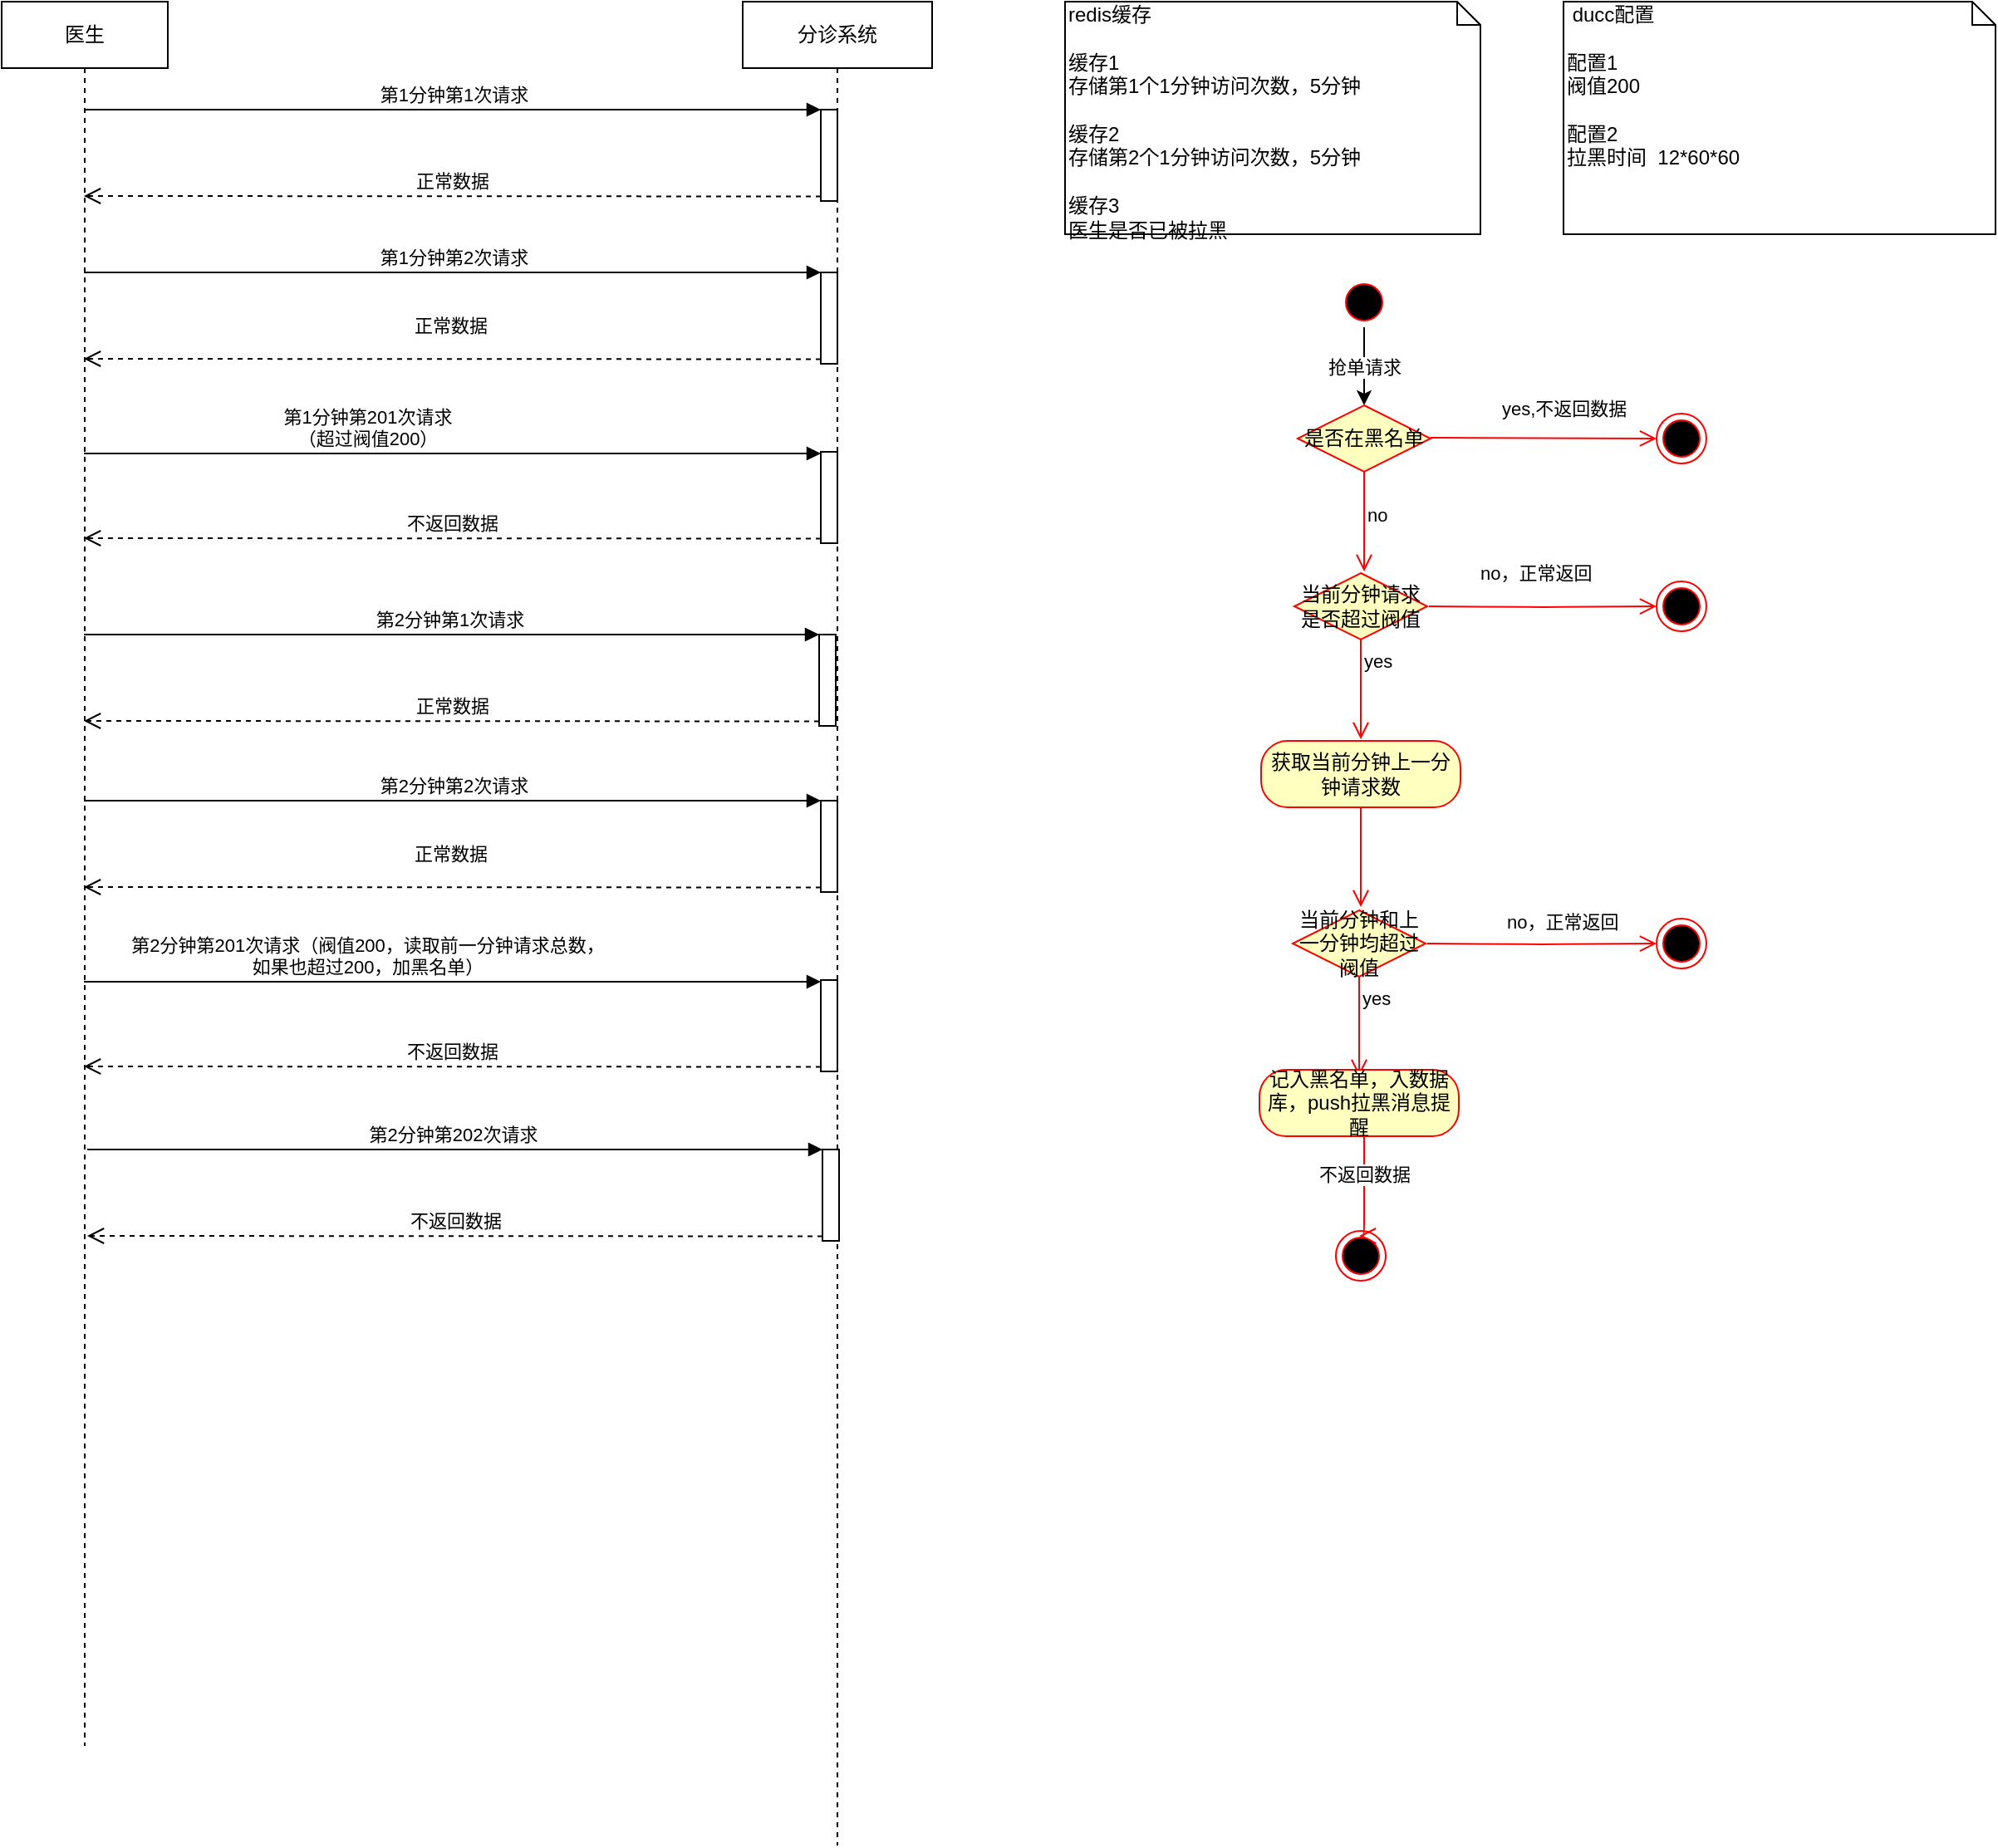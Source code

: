 <mxfile version="10.8.2" type="github"><diagram id="D9HY3S7aQsXVV2-LzzFQ" name="ÃÂ§ÃÂ¬ÃÂ¬ 1 ÃÂ©ÃÂ¡ÃÂµ"><mxGraphModel dx="1394" dy="764" grid="1" gridSize="10" guides="1" tooltips="1" connect="1" arrows="1" fold="1" page="1" pageScale="1" pageWidth="827" pageHeight="1169" math="0" shadow="0"><root><mxCell id="0"/><mxCell id="1" parent="0"/><mxCell id="3_S_9Y0ZHA4KT5NKIvO9-1" value="医生" style="shape=umlLifeline;perimeter=lifelinePerimeter;whiteSpace=wrap;html=1;container=1;collapsible=0;recursiveResize=0;outlineConnect=0;" parent="1" vertex="1"><mxGeometry x="20" y="50" width="100" height="1050" as="geometry"/></mxCell><mxCell id="3_S_9Y0ZHA4KT5NKIvO9-2" value="分诊系统" style="shape=umlLifeline;perimeter=lifelinePerimeter;whiteSpace=wrap;html=1;container=1;collapsible=0;recursiveResize=0;outlineConnect=0;" parent="1" vertex="1"><mxGeometry x="466" y="50" width="114" height="1110" as="geometry"/></mxCell><mxCell id="3_S_9Y0ZHA4KT5NKIvO9-4" value="" style="html=1;points=[];perimeter=orthogonalPerimeter;" parent="3_S_9Y0ZHA4KT5NKIvO9-2" vertex="1"><mxGeometry x="47" y="65" width="10" height="55" as="geometry"/></mxCell><mxCell id="3_S_9Y0ZHA4KT5NKIvO9-64" value="" style="html=1;points=[];perimeter=orthogonalPerimeter;labelBackgroundColor=none;" parent="3_S_9Y0ZHA4KT5NKIvO9-2" vertex="1"><mxGeometry x="47" y="163" width="10" height="55" as="geometry"/></mxCell><mxCell id="3_S_9Y0ZHA4KT5NKIvO9-71" value="" style="html=1;points=[];perimeter=orthogonalPerimeter;labelBackgroundColor=none;" parent="3_S_9Y0ZHA4KT5NKIvO9-2" vertex="1"><mxGeometry x="47" y="271" width="10" height="55" as="geometry"/></mxCell><mxCell id="3_S_9Y0ZHA4KT5NKIvO9-5" value="第1分钟第1次请求" style="html=1;verticalAlign=bottom;endArrow=block;entryX=0;entryY=0;" parent="1" target="3_S_9Y0ZHA4KT5NKIvO9-4" edge="1"><mxGeometry x="0.001" relative="1" as="geometry"><mxPoint x="69.5" y="115" as="sourcePoint"/><mxPoint as="offset"/></mxGeometry></mxCell><mxCell id="3_S_9Y0ZHA4KT5NKIvO9-6" value="正常数据" style="html=1;verticalAlign=bottom;endArrow=open;dashed=1;endSize=8;exitX=0;exitY=0.95;" parent="1" source="3_S_9Y0ZHA4KT5NKIvO9-4" edge="1"><mxGeometry relative="1" as="geometry"><mxPoint x="69.5" y="167" as="targetPoint"/></mxGeometry></mxCell><mxCell id="3_S_9Y0ZHA4KT5NKIvO9-16" value="&amp;nbsp;ducc配置&lt;br&gt;&lt;br&gt;配置1&lt;br&gt;阀值200&lt;br&gt;&lt;br&gt;配置2&lt;br&gt;拉黑时间&amp;nbsp; 12*60*60&lt;br&gt;" style="shape=note;whiteSpace=wrap;html=1;size=14;verticalAlign=top;align=left;spacingTop=-6;" parent="1" vertex="1"><mxGeometry x="960" y="50" width="260" height="140" as="geometry"/></mxCell><mxCell id="3_S_9Y0ZHA4KT5NKIvO9-17" value="redis缓存&lt;br&gt;&lt;br&gt;缓存1&lt;br&gt;存储第1个1分钟访问次数，5分钟&lt;br&gt;&lt;br&gt;缓存2&lt;br&gt;存储第2个1分钟访问次数，5分钟&lt;br&gt;&lt;br&gt;缓存3&lt;br&gt;医生是否已被拉黑&lt;br&gt;&lt;br&gt;" style="shape=note;whiteSpace=wrap;html=1;size=14;verticalAlign=top;align=left;spacingTop=-6;" parent="1" vertex="1"><mxGeometry x="660" y="50" width="250" height="140" as="geometry"/></mxCell><mxCell id="3_S_9Y0ZHA4KT5NKIvO9-65" value="第1分钟第2次请求" style="html=1;verticalAlign=bottom;endArrow=block;entryX=0;entryY=0;" parent="1" target="3_S_9Y0ZHA4KT5NKIvO9-64" edge="1"><mxGeometry relative="1" as="geometry"><mxPoint x="69.5" y="213" as="sourcePoint"/></mxGeometry></mxCell><mxCell id="3_S_9Y0ZHA4KT5NKIvO9-66" value="正常数据" style="html=1;verticalAlign=bottom;endArrow=open;dashed=1;endSize=8;exitX=0;exitY=0.95;" parent="1" source="3_S_9Y0ZHA4KT5NKIvO9-64" edge="1"><mxGeometry x="0.006" y="-11" relative="1" as="geometry"><mxPoint x="69.5" y="265" as="targetPoint"/><mxPoint as="offset"/></mxGeometry></mxCell><mxCell id="3_S_9Y0ZHA4KT5NKIvO9-72" value="第1分钟第201次请求&lt;br&gt;（超过阀值200）" style="html=1;verticalAlign=bottom;endArrow=block;entryX=0;entryY=0;" parent="1" edge="1"><mxGeometry x="-0.231" relative="1" as="geometry"><mxPoint x="69.5" y="322" as="sourcePoint"/><mxPoint as="offset"/><mxPoint x="513" y="322" as="targetPoint"/></mxGeometry></mxCell><mxCell id="3_S_9Y0ZHA4KT5NKIvO9-73" value="不返回数据" style="html=1;verticalAlign=bottom;endArrow=open;dashed=1;endSize=8;exitX=0;exitY=0.95;" parent="1" source="3_S_9Y0ZHA4KT5NKIvO9-71" edge="1"><mxGeometry relative="1" as="geometry"><mxPoint x="69.5" y="373" as="targetPoint"/></mxGeometry></mxCell><mxCell id="3_S_9Y0ZHA4KT5NKIvO9-85" value="" style="html=1;points=[];perimeter=orthogonalPerimeter;" parent="1" vertex="1"><mxGeometry x="512" y="431" width="10" height="55" as="geometry"/></mxCell><mxCell id="3_S_9Y0ZHA4KT5NKIvO9-88" value="第2分钟第1次请求&amp;nbsp;" style="html=1;verticalAlign=bottom;endArrow=block;entryX=0;entryY=0;" parent="1" target="3_S_9Y0ZHA4KT5NKIvO9-85" edge="1"><mxGeometry x="0.001" relative="1" as="geometry"><mxPoint x="69.5" y="431" as="sourcePoint"/><mxPoint as="offset"/></mxGeometry></mxCell><mxCell id="3_S_9Y0ZHA4KT5NKIvO9-89" value="正常数据" style="html=1;verticalAlign=bottom;endArrow=open;dashed=1;endSize=8;exitX=0;exitY=0.95;" parent="1" source="3_S_9Y0ZHA4KT5NKIvO9-85" edge="1"><mxGeometry relative="1" as="geometry"><mxPoint x="69.5" y="483" as="targetPoint"/></mxGeometry></mxCell><mxCell id="oFfAv4Uu9wYRbZK3k-59-1" value="" style="html=1;points=[];perimeter=orthogonalPerimeter;labelBackgroundColor=none;" parent="1" vertex="1"><mxGeometry x="513" y="531" width="10" height="55" as="geometry"/></mxCell><mxCell id="oFfAv4Uu9wYRbZK3k-59-2" value="" style="html=1;points=[];perimeter=orthogonalPerimeter;labelBackgroundColor=none;" parent="1" vertex="1"><mxGeometry x="513" y="639" width="10" height="55" as="geometry"/></mxCell><mxCell id="oFfAv4Uu9wYRbZK3k-59-3" value="第2分钟第2次请求" style="html=1;verticalAlign=bottom;endArrow=block;entryX=0;entryY=0;" parent="1" target="oFfAv4Uu9wYRbZK3k-59-1" edge="1"><mxGeometry relative="1" as="geometry"><mxPoint x="69.5" y="531" as="sourcePoint"/></mxGeometry></mxCell><mxCell id="oFfAv4Uu9wYRbZK3k-59-4" value="正常数据" style="html=1;verticalAlign=bottom;endArrow=open;dashed=1;endSize=8;exitX=0;exitY=0.95;" parent="1" source="oFfAv4Uu9wYRbZK3k-59-1" edge="1"><mxGeometry x="0.006" y="-11" relative="1" as="geometry"><mxPoint x="69.5" y="583" as="targetPoint"/><mxPoint as="offset"/></mxGeometry></mxCell><mxCell id="oFfAv4Uu9wYRbZK3k-59-5" value="第2分钟第201次请求（阀值200，读取前一分钟请求总数，&lt;br&gt;如果也超过200，加黑名单）" style="html=1;verticalAlign=bottom;endArrow=block;entryX=0;entryY=0;" parent="1" edge="1"><mxGeometry x="-0.231" relative="1" as="geometry"><mxPoint x="69.5" y="640" as="sourcePoint"/><mxPoint as="offset"/><mxPoint x="513" y="640" as="targetPoint"/></mxGeometry></mxCell><mxCell id="oFfAv4Uu9wYRbZK3k-59-6" value="不返回数据" style="html=1;verticalAlign=bottom;endArrow=open;dashed=1;endSize=8;exitX=0;exitY=0.95;" parent="1" source="oFfAv4Uu9wYRbZK3k-59-2" edge="1"><mxGeometry relative="1" as="geometry"><mxPoint x="69.5" y="691" as="targetPoint"/></mxGeometry></mxCell><mxCell id="2ilzI2ZmRs8EMUeOHaRq-1" value="" style="html=1;points=[];perimeter=orthogonalPerimeter;" parent="1" vertex="1"><mxGeometry x="514" y="741" width="10" height="55" as="geometry"/></mxCell><mxCell id="2ilzI2ZmRs8EMUeOHaRq-2" value="第2分钟第202次请求&amp;nbsp;" style="html=1;verticalAlign=bottom;endArrow=block;entryX=0;entryY=0;" parent="1" target="2ilzI2ZmRs8EMUeOHaRq-1" edge="1"><mxGeometry x="0.001" relative="1" as="geometry"><mxPoint x="71.5" y="741" as="sourcePoint"/><mxPoint as="offset"/></mxGeometry></mxCell><mxCell id="2ilzI2ZmRs8EMUeOHaRq-3" value="不返回数据" style="html=1;verticalAlign=bottom;endArrow=open;dashed=1;endSize=8;exitX=0;exitY=0.95;" parent="1" source="2ilzI2ZmRs8EMUeOHaRq-1" edge="1"><mxGeometry relative="1" as="geometry"><mxPoint x="71.5" y="793" as="targetPoint"/></mxGeometry></mxCell><mxCell id="c3ZZ7UZt3J4FnLXtLGH9-13" value="抢单请求" style="edgeStyle=orthogonalEdgeStyle;rounded=0;orthogonalLoop=1;jettySize=auto;html=1;entryX=0.5;entryY=0;entryDx=0;entryDy=0;" edge="1" parent="1" source="c3ZZ7UZt3J4FnLXtLGH9-3" target="c3ZZ7UZt3J4FnLXtLGH9-10"><mxGeometry relative="1" as="geometry"/></mxCell><mxCell id="c3ZZ7UZt3J4FnLXtLGH9-3" value="yis" style="ellipse;html=1;shape=startState;fillColor=#000000;strokeColor=#ff0000;" vertex="1" parent="1"><mxGeometry x="825" y="216" width="30" height="30" as="geometry"/></mxCell><mxCell id="c3ZZ7UZt3J4FnLXtLGH9-10" value="是否在黑名单" style="rhombus;whiteSpace=wrap;html=1;fillColor=#ffffc0;strokeColor=#ff0000;" vertex="1" parent="1"><mxGeometry x="800" y="293" width="80" height="40" as="geometry"/></mxCell><mxCell id="c3ZZ7UZt3J4FnLXtLGH9-11" value="yes,不返回数据" style="edgeStyle=orthogonalEdgeStyle;html=1;align=left;verticalAlign=bottom;endArrow=open;endSize=8;strokeColor=#ff0000;entryX=0;entryY=0.5;entryDx=0;entryDy=0;" edge="1" parent="1" target="c3ZZ7UZt3J4FnLXtLGH9-14"><mxGeometry x="-0.4" y="10" relative="1" as="geometry"><mxPoint x="980" y="312.5" as="targetPoint"/><mxPoint x="880" y="312.5" as="sourcePoint"/><mxPoint y="1" as="offset"/></mxGeometry></mxCell><mxCell id="c3ZZ7UZt3J4FnLXtLGH9-12" value="&lt;br&gt;no" style="edgeStyle=orthogonalEdgeStyle;html=1;align=left;verticalAlign=top;endArrow=open;endSize=8;strokeColor=#ff0000;" edge="1" parent="1"><mxGeometry x="-1" relative="1" as="geometry"><mxPoint x="840" y="393" as="targetPoint"/><mxPoint x="840" y="333" as="sourcePoint"/></mxGeometry></mxCell><mxCell id="c3ZZ7UZt3J4FnLXtLGH9-14" value="f" style="ellipse;html=1;shape=endState;fillColor=#000000;strokeColor=#ff0000;" vertex="1" parent="1"><mxGeometry x="1016" y="298" width="30" height="30" as="geometry"/></mxCell><mxCell id="c3ZZ7UZt3J4FnLXtLGH9-17" value="当前分钟请求是否超过阀值" style="rhombus;whiteSpace=wrap;html=1;fillColor=#ffffc0;strokeColor=#ff0000;" vertex="1" parent="1"><mxGeometry x="798" y="394" width="80" height="40" as="geometry"/></mxCell><mxCell id="c3ZZ7UZt3J4FnLXtLGH9-18" value="no，正常返回" style="edgeStyle=orthogonalEdgeStyle;html=1;align=left;verticalAlign=bottom;endArrow=open;endSize=8;strokeColor=#ff0000;entryX=0;entryY=0.5;entryDx=0;entryDy=0;" edge="1" parent="1" target="c3ZZ7UZt3J4FnLXtLGH9-20"><mxGeometry x="-0.58" y="11" relative="1" as="geometry"><mxPoint x="1010" y="414" as="targetPoint"/><mxPoint x="879" y="414" as="sourcePoint"/><mxPoint as="offset"/></mxGeometry></mxCell><mxCell id="c3ZZ7UZt3J4FnLXtLGH9-19" value="yes" style="edgeStyle=orthogonalEdgeStyle;html=1;align=left;verticalAlign=top;endArrow=open;endSize=8;strokeColor=#ff0000;" edge="1" source="c3ZZ7UZt3J4FnLXtLGH9-17" parent="1"><mxGeometry x="-1" relative="1" as="geometry"><mxPoint x="838" y="494" as="targetPoint"/></mxGeometry></mxCell><mxCell id="c3ZZ7UZt3J4FnLXtLGH9-20" value="" style="ellipse;html=1;shape=endState;fillColor=#000000;strokeColor=#ff0000;" vertex="1" parent="1"><mxGeometry x="1016" y="399" width="30" height="30" as="geometry"/></mxCell><mxCell id="c3ZZ7UZt3J4FnLXtLGH9-21" value="获取当前分钟上一分钟请求数" style="rounded=1;whiteSpace=wrap;html=1;arcSize=40;fontColor=#000000;fillColor=#ffffc0;strokeColor=#ff0000;" vertex="1" parent="1"><mxGeometry x="778" y="495" width="120" height="40" as="geometry"/></mxCell><mxCell id="c3ZZ7UZt3J4FnLXtLGH9-22" value="" style="edgeStyle=orthogonalEdgeStyle;html=1;verticalAlign=bottom;endArrow=open;endSize=8;strokeColor=#ff0000;" edge="1" source="c3ZZ7UZt3J4FnLXtLGH9-21" parent="1"><mxGeometry relative="1" as="geometry"><mxPoint x="838" y="595" as="targetPoint"/></mxGeometry></mxCell><mxCell id="c3ZZ7UZt3J4FnLXtLGH9-23" value="当前分钟和上一分钟均超过阀值" style="rhombus;whiteSpace=wrap;html=1;fillColor=#ffffc0;strokeColor=#ff0000;" vertex="1" parent="1"><mxGeometry x="797" y="597" width="80" height="40" as="geometry"/></mxCell><mxCell id="c3ZZ7UZt3J4FnLXtLGH9-24" value="no，正常返回" style="edgeStyle=orthogonalEdgeStyle;html=1;align=left;verticalAlign=bottom;endArrow=open;endSize=8;strokeColor=#ff0000;" edge="1" parent="1" target="c3ZZ7UZt3J4FnLXtLGH9-26"><mxGeometry x="-0.34" y="4" relative="1" as="geometry"><mxPoint x="978" y="617" as="targetPoint"/><mxPoint x="878" y="617" as="sourcePoint"/><mxPoint as="offset"/></mxGeometry></mxCell><mxCell id="c3ZZ7UZt3J4FnLXtLGH9-25" value="yes" style="edgeStyle=orthogonalEdgeStyle;html=1;align=left;verticalAlign=top;endArrow=open;endSize=8;strokeColor=#ff0000;" edge="1" source="c3ZZ7UZt3J4FnLXtLGH9-23" parent="1"><mxGeometry x="-1" relative="1" as="geometry"><mxPoint x="837" y="697" as="targetPoint"/></mxGeometry></mxCell><mxCell id="c3ZZ7UZt3J4FnLXtLGH9-26" value="" style="ellipse;html=1;shape=endState;fillColor=#000000;strokeColor=#ff0000;" vertex="1" parent="1"><mxGeometry x="1016" y="602" width="30" height="30" as="geometry"/></mxCell><mxCell id="c3ZZ7UZt3J4FnLXtLGH9-27" value="记入黑名单，入数据库，push拉黑消息提醒" style="rounded=1;whiteSpace=wrap;html=1;arcSize=40;fontColor=#000000;fillColor=#ffffc0;strokeColor=#ff0000;" vertex="1" parent="1"><mxGeometry x="777" y="693" width="120" height="40" as="geometry"/></mxCell><mxCell id="c3ZZ7UZt3J4FnLXtLGH9-28" value="不返回数据" style="edgeStyle=orthogonalEdgeStyle;html=1;verticalAlign=bottom;endArrow=open;endSize=8;strokeColor=#ff0000;" edge="1" source="c3ZZ7UZt3J4FnLXtLGH9-27" parent="1"><mxGeometry relative="1" as="geometry"><mxPoint x="837" y="793" as="targetPoint"/><Array as="points"><mxPoint x="840" y="793"/></Array></mxGeometry></mxCell><mxCell id="c3ZZ7UZt3J4FnLXtLGH9-29" value="" style="ellipse;html=1;shape=endState;fillColor=#000000;strokeColor=#ff0000;" vertex="1" parent="1"><mxGeometry x="823" y="790" width="30" height="30" as="geometry"/></mxCell></root></mxGraphModel></diagram></mxfile>
